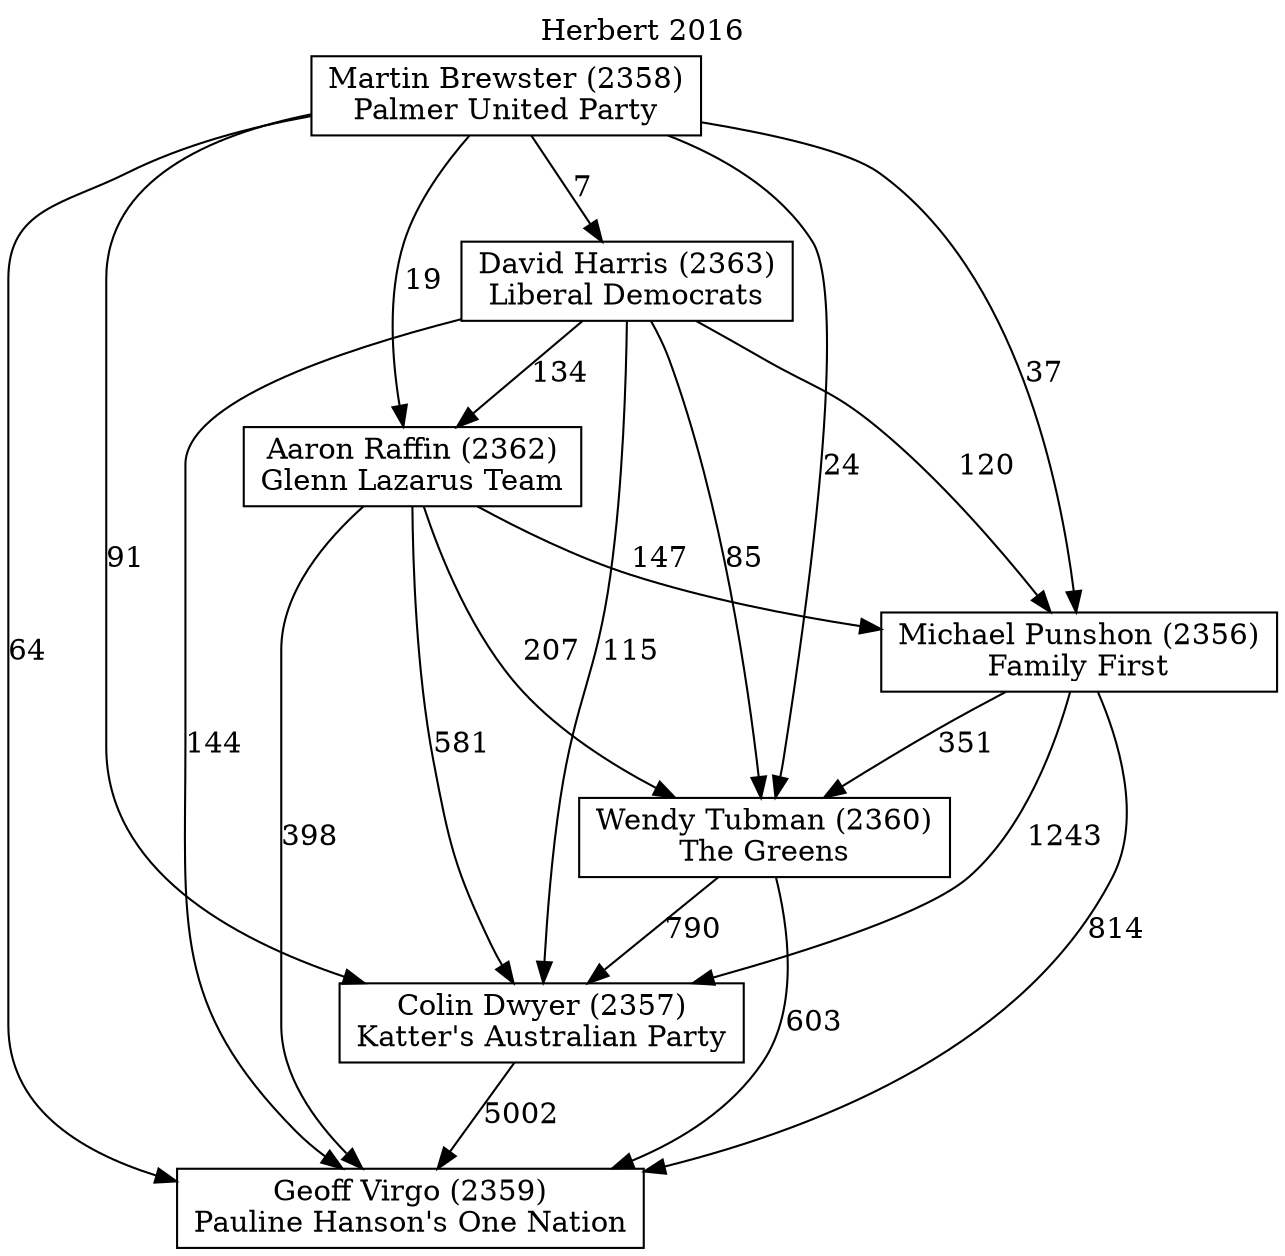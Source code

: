 // House preference flow
digraph "Geoff Virgo (2359)_Herbert_2016" {
	graph [label="Herbert 2016" labelloc=t mclimit=10]
	node [shape=box]
	"Geoff Virgo (2359)" [label="Geoff Virgo (2359)
Pauline Hanson's One Nation"]
	"Colin Dwyer (2357)" [label="Colin Dwyer (2357)
Katter's Australian Party"]
	"Wendy Tubman (2360)" [label="Wendy Tubman (2360)
The Greens"]
	"Michael Punshon (2356)" [label="Michael Punshon (2356)
Family First"]
	"Aaron Raffin (2362)" [label="Aaron Raffin (2362)
Glenn Lazarus Team"]
	"David Harris (2363)" [label="David Harris (2363)
Liberal Democrats"]
	"Martin Brewster (2358)" [label="Martin Brewster (2358)
Palmer United Party"]
	"Colin Dwyer (2357)" -> "Geoff Virgo (2359)" [label=5002]
	"Wendy Tubman (2360)" -> "Colin Dwyer (2357)" [label=790]
	"Michael Punshon (2356)" -> "Wendy Tubman (2360)" [label=351]
	"Aaron Raffin (2362)" -> "Michael Punshon (2356)" [label=147]
	"David Harris (2363)" -> "Aaron Raffin (2362)" [label=134]
	"Martin Brewster (2358)" -> "David Harris (2363)" [label=7]
	"Wendy Tubman (2360)" -> "Geoff Virgo (2359)" [label=603]
	"Michael Punshon (2356)" -> "Geoff Virgo (2359)" [label=814]
	"Aaron Raffin (2362)" -> "Geoff Virgo (2359)" [label=398]
	"David Harris (2363)" -> "Geoff Virgo (2359)" [label=144]
	"Martin Brewster (2358)" -> "Geoff Virgo (2359)" [label=64]
	"Martin Brewster (2358)" -> "Aaron Raffin (2362)" [label=19]
	"David Harris (2363)" -> "Michael Punshon (2356)" [label=120]
	"Martin Brewster (2358)" -> "Michael Punshon (2356)" [label=37]
	"Aaron Raffin (2362)" -> "Wendy Tubman (2360)" [label=207]
	"David Harris (2363)" -> "Wendy Tubman (2360)" [label=85]
	"Martin Brewster (2358)" -> "Wendy Tubman (2360)" [label=24]
	"Michael Punshon (2356)" -> "Colin Dwyer (2357)" [label=1243]
	"Aaron Raffin (2362)" -> "Colin Dwyer (2357)" [label=581]
	"David Harris (2363)" -> "Colin Dwyer (2357)" [label=115]
	"Martin Brewster (2358)" -> "Colin Dwyer (2357)" [label=91]
}
